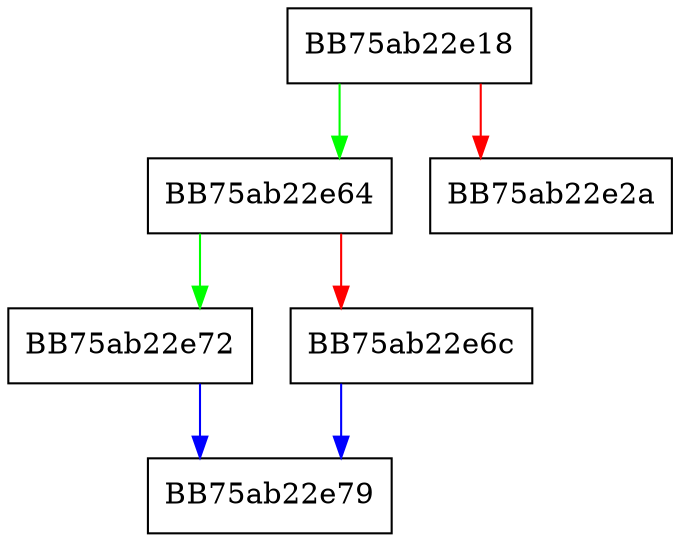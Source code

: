 digraph allocate {
  node [shape="box"];
  graph [splines=ortho];
  BB75ab22e18 -> BB75ab22e64 [color="green"];
  BB75ab22e18 -> BB75ab22e2a [color="red"];
  BB75ab22e64 -> BB75ab22e72 [color="green"];
  BB75ab22e64 -> BB75ab22e6c [color="red"];
  BB75ab22e6c -> BB75ab22e79 [color="blue"];
  BB75ab22e72 -> BB75ab22e79 [color="blue"];
}